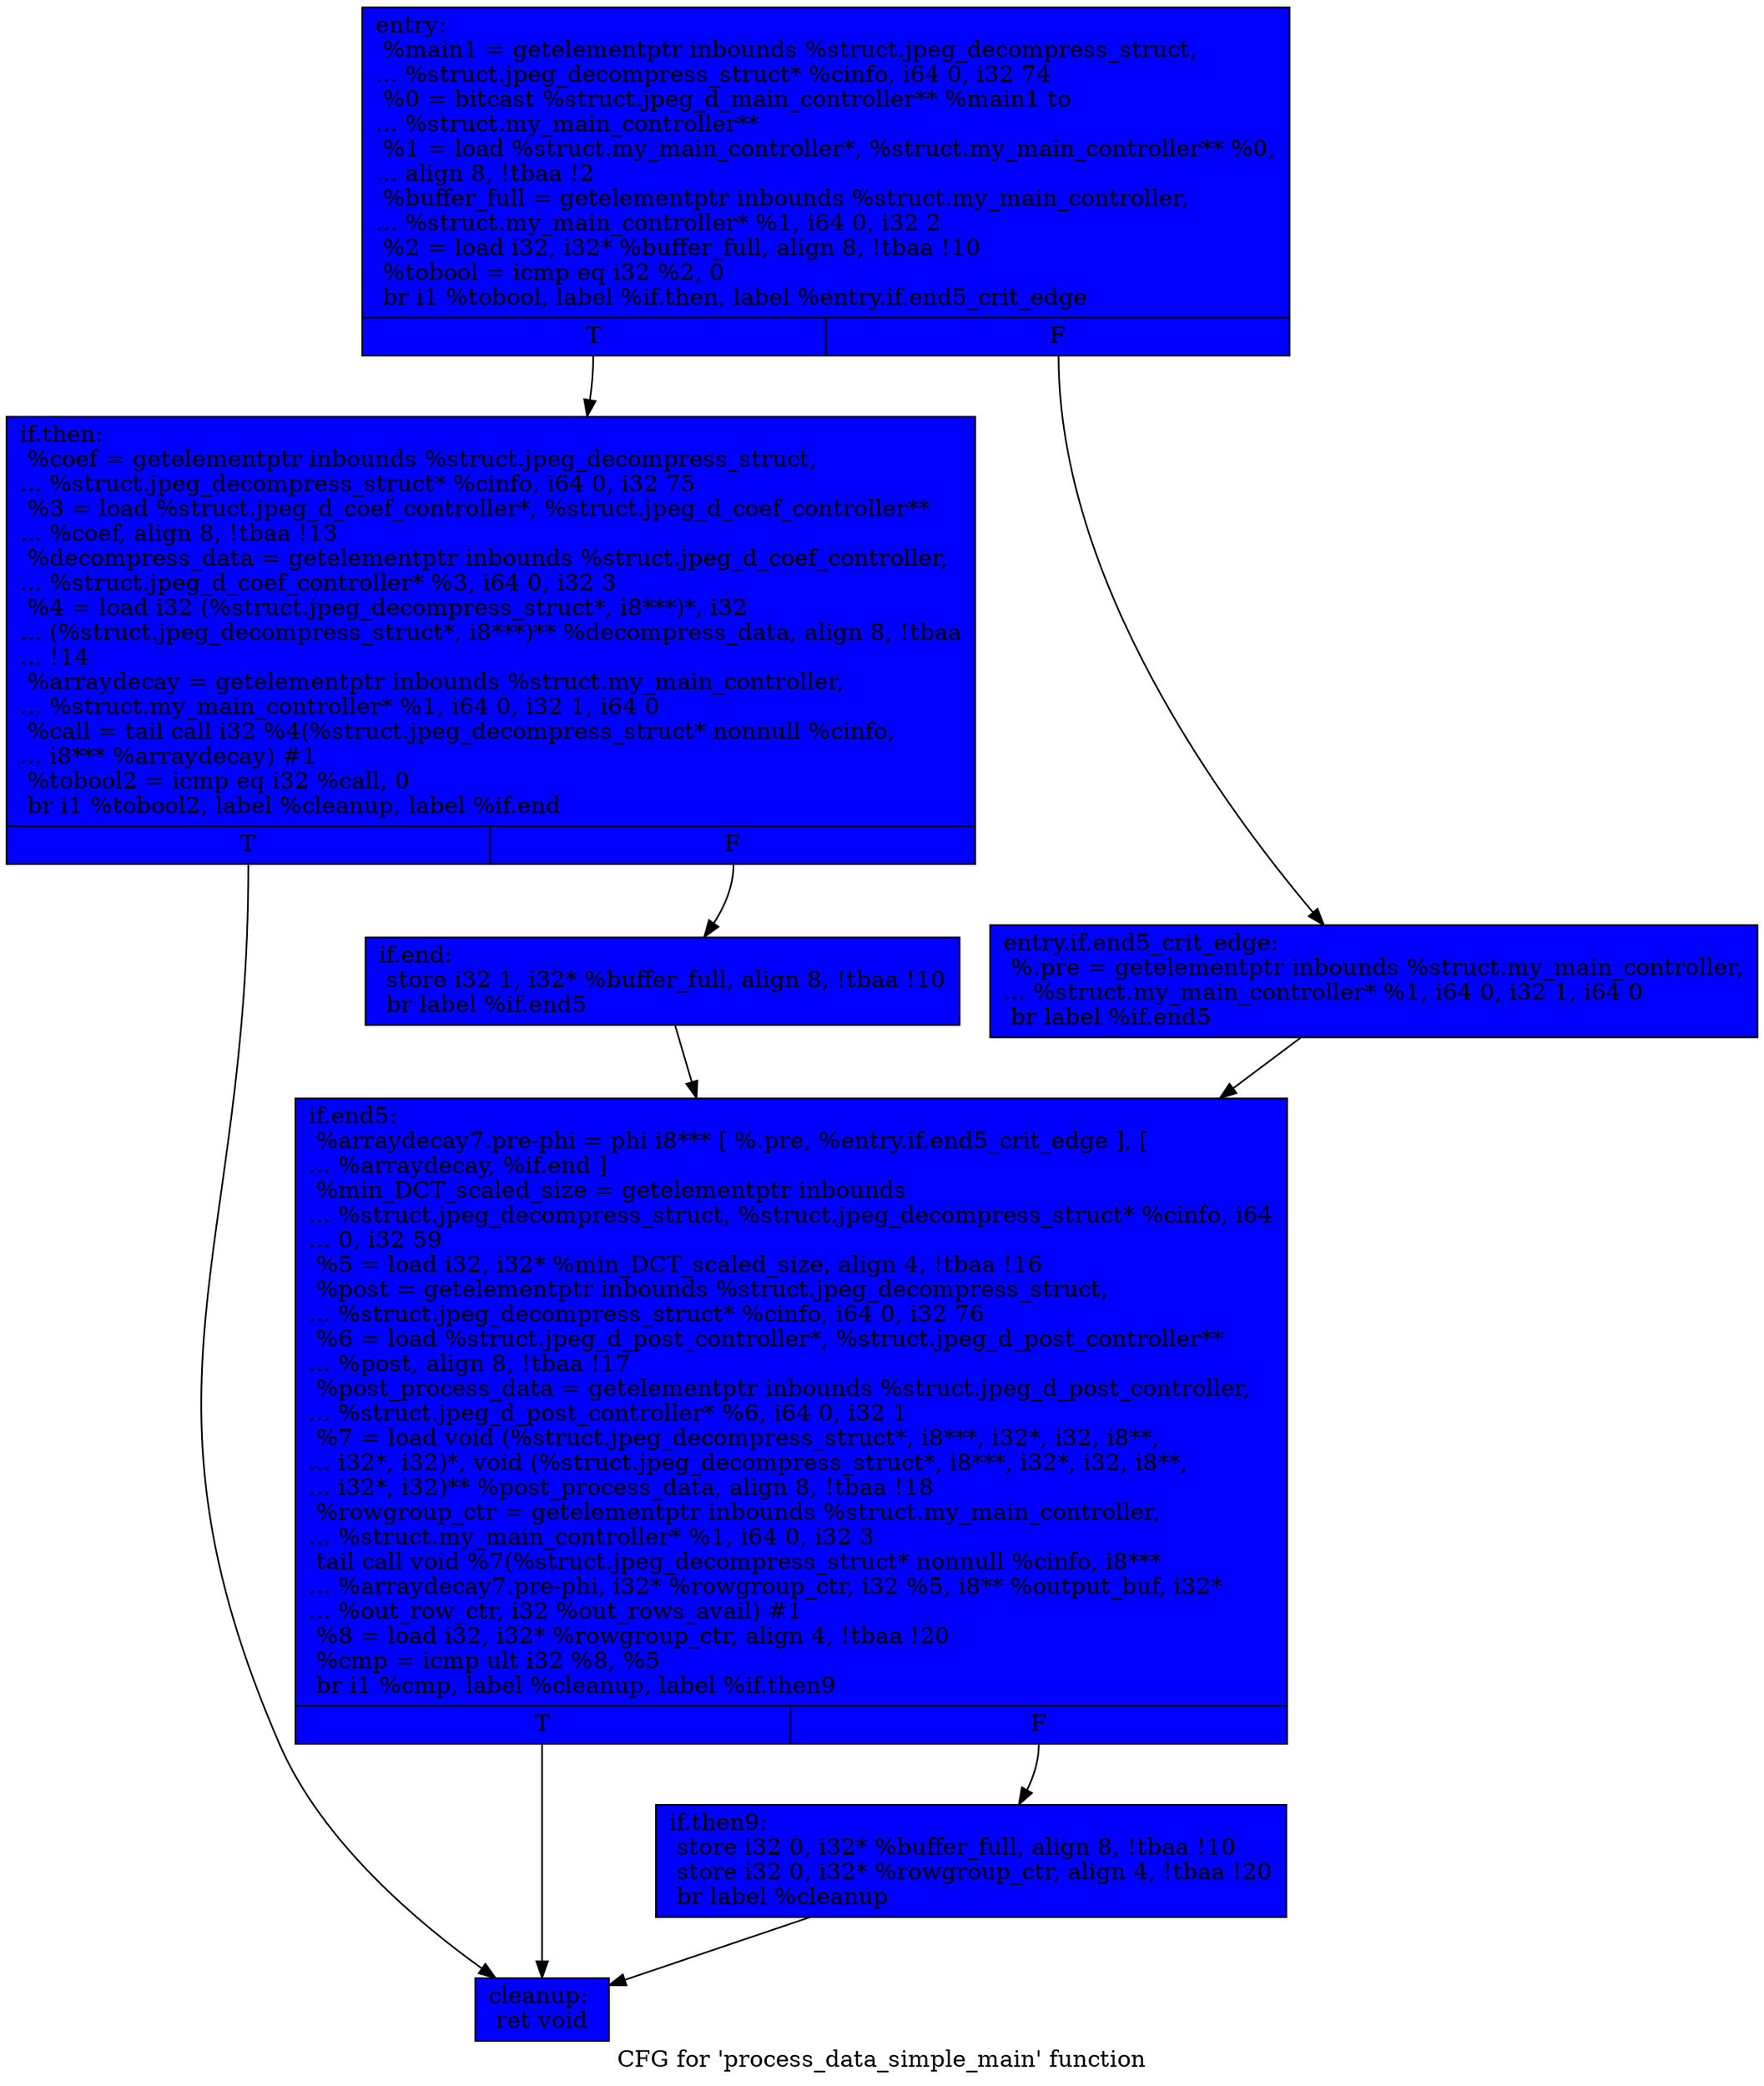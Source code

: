 digraph "CFG for 'process_data_simple_main' function" {
	label="CFG for 'process_data_simple_main' function";

	Node0x6366630 [shape=record, style = filled, fillcolor = turquoise,  style = filled, fillcolor = blue, label="{entry:\l  %main1 = getelementptr inbounds %struct.jpeg_decompress_struct,\l... %struct.jpeg_decompress_struct* %cinfo, i64 0, i32 74\l  %0 = bitcast %struct.jpeg_d_main_controller** %main1 to\l... %struct.my_main_controller**\l  %1 = load %struct.my_main_controller*, %struct.my_main_controller** %0,\l... align 8, !tbaa !2\l  %buffer_full = getelementptr inbounds %struct.my_main_controller,\l... %struct.my_main_controller* %1, i64 0, i32 2\l  %2 = load i32, i32* %buffer_full, align 8, !tbaa !10\l  %tobool = icmp eq i32 %2, 0\l  br i1 %tobool, label %if.then, label %entry.if.end5_crit_edge\l|{<s0>T|<s1>F}}"];
	Node0x6366630:s0 -> Node0x6369740;
	Node0x6366630:s1 -> Node0x6369820;
	Node0x6369820 [shape=record, style = filled, fillcolor = blue, label="{entry.if.end5_crit_edge:                          \l  %.pre = getelementptr inbounds %struct.my_main_controller,\l... %struct.my_main_controller* %1, i64 0, i32 1, i64 0\l  br label %if.end5\l}"];
	Node0x6369820 -> Node0x6369a70;
	Node0x6369740 [shape=record, style = filled, fillcolor = turquoise,  style = filled, fillcolor = blue, label="{if.then:                                          \l  %coef = getelementptr inbounds %struct.jpeg_decompress_struct,\l... %struct.jpeg_decompress_struct* %cinfo, i64 0, i32 75\l  %3 = load %struct.jpeg_d_coef_controller*, %struct.jpeg_d_coef_controller**\l... %coef, align 8, !tbaa !13\l  %decompress_data = getelementptr inbounds %struct.jpeg_d_coef_controller,\l... %struct.jpeg_d_coef_controller* %3, i64 0, i32 3\l  %4 = load i32 (%struct.jpeg_decompress_struct*, i8***)*, i32\l... (%struct.jpeg_decompress_struct*, i8***)** %decompress_data, align 8, !tbaa\l... !14\l  %arraydecay = getelementptr inbounds %struct.my_main_controller,\l... %struct.my_main_controller* %1, i64 0, i32 1, i64 0\l  %call = tail call i32 %4(%struct.jpeg_decompress_struct* nonnull %cinfo,\l... i8*** %arraydecay) #1\l  %tobool2 = icmp eq i32 %call, 0\l  br i1 %tobool2, label %cleanup, label %if.end\l|{<s0>T|<s1>F}}"];
	Node0x6369740:s0 -> Node0x636a0e0;
	Node0x6369740:s1 -> Node0x6388e40;
	Node0x6388e40 [shape=record, style = filled, fillcolor = turquoise,  style = filled, fillcolor = blue, label="{if.end:                                           \l  store i32 1, i32* %buffer_full, align 8, !tbaa !10\l  br label %if.end5\l}"];
	Node0x6388e40 -> Node0x6369a70;
	Node0x6369a70 [shape=record, style = filled, fillcolor = blue, label="{if.end5:                                          \l  %arraydecay7.pre-phi = phi i8*** [ %.pre, %entry.if.end5_crit_edge ], [\l... %arraydecay, %if.end ]\l  %min_DCT_scaled_size = getelementptr inbounds\l... %struct.jpeg_decompress_struct, %struct.jpeg_decompress_struct* %cinfo, i64\l... 0, i32 59\l  %5 = load i32, i32* %min_DCT_scaled_size, align 4, !tbaa !16\l  %post = getelementptr inbounds %struct.jpeg_decompress_struct,\l... %struct.jpeg_decompress_struct* %cinfo, i64 0, i32 76\l  %6 = load %struct.jpeg_d_post_controller*, %struct.jpeg_d_post_controller**\l... %post, align 8, !tbaa !17\l  %post_process_data = getelementptr inbounds %struct.jpeg_d_post_controller,\l... %struct.jpeg_d_post_controller* %6, i64 0, i32 1\l  %7 = load void (%struct.jpeg_decompress_struct*, i8***, i32*, i32, i8**,\l... i32*, i32)*, void (%struct.jpeg_decompress_struct*, i8***, i32*, i32, i8**,\l... i32*, i32)** %post_process_data, align 8, !tbaa !18\l  %rowgroup_ctr = getelementptr inbounds %struct.my_main_controller,\l... %struct.my_main_controller* %1, i64 0, i32 3\l  tail call void %7(%struct.jpeg_decompress_struct* nonnull %cinfo, i8***\l... %arraydecay7.pre-phi, i32* %rowgroup_ctr, i32 %5, i8** %output_buf, i32*\l... %out_row_ctr, i32 %out_rows_avail) #1\l  %8 = load i32, i32* %rowgroup_ctr, align 4, !tbaa !20\l  %cmp = icmp ult i32 %8, %5\l  br i1 %cmp, label %cleanup, label %if.then9\l|{<s0>T|<s1>F}}"];
	Node0x6369a70:s0 -> Node0x636a0e0;
	Node0x6369a70:s1 -> Node0x6369e00;
	Node0x6369e00 [shape=record, style = filled, fillcolor = blue, label="{if.then9:                                         \l  store i32 0, i32* %buffer_full, align 8, !tbaa !10\l  store i32 0, i32* %rowgroup_ctr, align 4, !tbaa !20\l  br label %cleanup\l}"];
	Node0x6369e00 -> Node0x636a0e0;
	Node0x636a0e0 [shape=record, style = filled, fillcolor = turquoise,  style = filled, fillcolor = blue, label="{cleanup:                                          \l  ret void\l}"];
}
